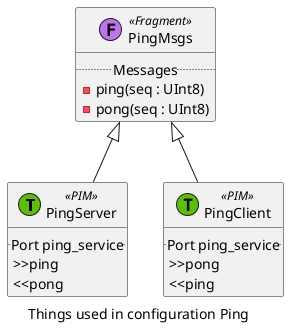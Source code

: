 @startuml
caption Things used in configuration Ping
class PingServer <<(T,#5BBF09)PIM>> {
..Port ping_service..
>>ping
<<pong
}
class PingMsgs <<(F,#BC74ED)Fragment>> {
..Messages..
-ping(seq : UInt8)
-pong(seq : UInt8)
}
class PingClient <<(T,#5BBF09)PIM>> {
..Port ping_service..
>>pong
<<ping
}
PingMsgs <|-- PingServer
PingMsgs <|-- PingClient
@enduml